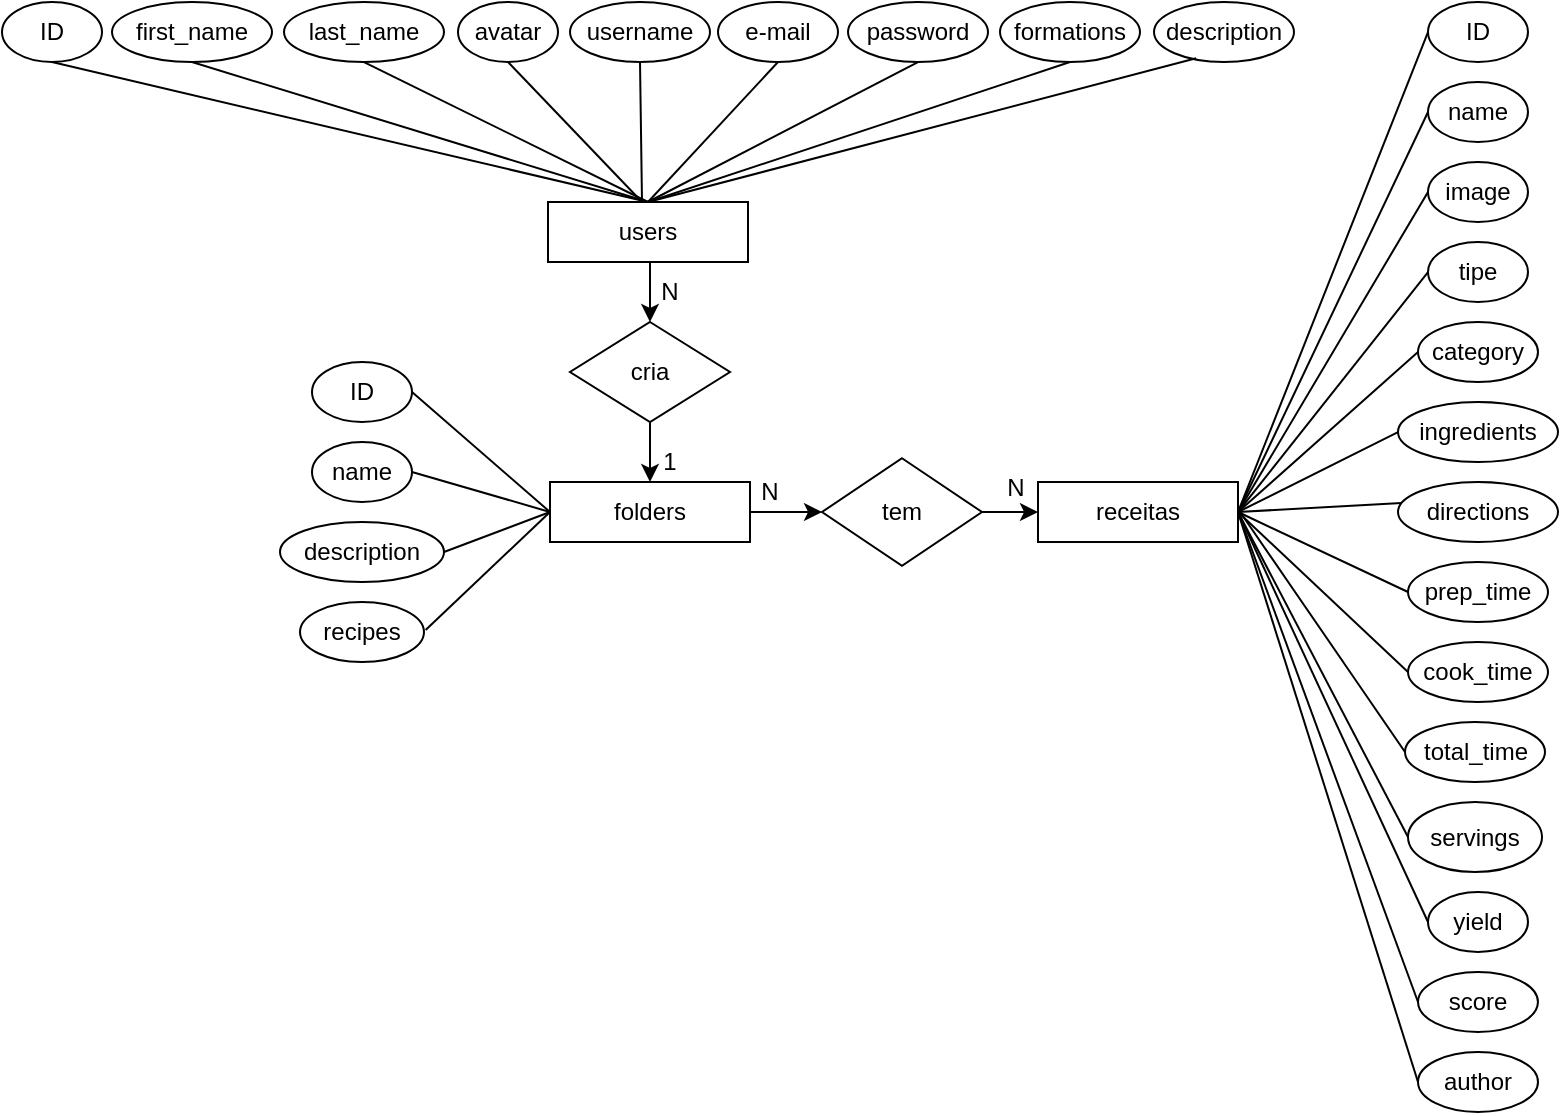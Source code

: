 <mxfile version="26.2.14">
  <diagram name="Página-1" id="oui6HEreBIWzsRnfgMn0">
    <mxGraphModel grid="1" page="1" gridSize="10" guides="1" tooltips="1" connect="1" arrows="1" fold="1" pageScale="1" pageWidth="827" pageHeight="1169" math="0" shadow="0">
      <root>
        <mxCell id="0" />
        <mxCell id="1" parent="0" />
        <mxCell id="NLt_7zbpXyPBar5l7_Vq-27" style="edgeStyle=orthogonalEdgeStyle;rounded=0;orthogonalLoop=1;jettySize=auto;html=1;exitX=0.5;exitY=1;exitDx=0;exitDy=0;entryX=0.5;entryY=0;entryDx=0;entryDy=0;" edge="1" parent="1" source="NLt_7zbpXyPBar5l7_Vq-1" target="NLt_7zbpXyPBar5l7_Vq-26">
          <mxGeometry relative="1" as="geometry" />
        </mxCell>
        <mxCell id="NLt_7zbpXyPBar5l7_Vq-1" value="users" style="rounded=0;whiteSpace=wrap;html=1;" vertex="1" parent="1">
          <mxGeometry x="283" y="130" width="100" height="30" as="geometry" />
        </mxCell>
        <mxCell id="NLt_7zbpXyPBar5l7_Vq-2" value="receitas" style="rounded=0;whiteSpace=wrap;html=1;" vertex="1" parent="1">
          <mxGeometry x="528" y="270.01" width="100" height="30" as="geometry" />
        </mxCell>
        <mxCell id="NLt_7zbpXyPBar5l7_Vq-28" style="edgeStyle=orthogonalEdgeStyle;rounded=0;orthogonalLoop=1;jettySize=auto;html=1;exitX=0.75;exitY=0;exitDx=0;exitDy=0;" edge="1" parent="1" source="NLt_7zbpXyPBar5l7_Vq-3">
          <mxGeometry relative="1" as="geometry">
            <mxPoint x="359.095" y="279.81" as="targetPoint" />
          </mxGeometry>
        </mxCell>
        <mxCell id="NLt_7zbpXyPBar5l7_Vq-36" value="" style="edgeStyle=orthogonalEdgeStyle;rounded=0;orthogonalLoop=1;jettySize=auto;html=1;" edge="1" parent="1" source="NLt_7zbpXyPBar5l7_Vq-3" target="NLt_7zbpXyPBar5l7_Vq-35">
          <mxGeometry relative="1" as="geometry" />
        </mxCell>
        <mxCell id="NLt_7zbpXyPBar5l7_Vq-3" value="folders" style="rounded=0;whiteSpace=wrap;html=1;" vertex="1" parent="1">
          <mxGeometry x="284" y="270" width="100" height="30" as="geometry" />
        </mxCell>
        <mxCell id="NLt_7zbpXyPBar5l7_Vq-6" value="ID" style="ellipse;whiteSpace=wrap;html=1;" vertex="1" parent="1">
          <mxGeometry x="10" y="30.02" width="50" height="30" as="geometry" />
        </mxCell>
        <mxCell id="NLt_7zbpXyPBar5l7_Vq-7" value="first_name" style="ellipse;whiteSpace=wrap;html=1;" vertex="1" parent="1">
          <mxGeometry x="65" y="30.02" width="80" height="30" as="geometry" />
        </mxCell>
        <mxCell id="NLt_7zbpXyPBar5l7_Vq-8" value="avatar" style="ellipse;whiteSpace=wrap;html=1;" vertex="1" parent="1">
          <mxGeometry x="238" y="30.02" width="50" height="30" as="geometry" />
        </mxCell>
        <mxCell id="NLt_7zbpXyPBar5l7_Vq-9" value="ingredients" style="ellipse;whiteSpace=wrap;html=1;" vertex="1" parent="1">
          <mxGeometry x="708" y="230.01" width="80" height="30" as="geometry" />
        </mxCell>
        <mxCell id="NLt_7zbpXyPBar5l7_Vq-10" value="directions" style="ellipse;whiteSpace=wrap;html=1;" vertex="1" parent="1">
          <mxGeometry x="708" y="270.01" width="80" height="30" as="geometry" />
        </mxCell>
        <mxCell id="NLt_7zbpXyPBar5l7_Vq-11" value="username" style="ellipse;whiteSpace=wrap;html=1;" vertex="1" parent="1">
          <mxGeometry x="294" y="30.01" width="70" height="30" as="geometry" />
        </mxCell>
        <mxCell id="NLt_7zbpXyPBar5l7_Vq-12" value="e-mail" style="ellipse;whiteSpace=wrap;html=1;" vertex="1" parent="1">
          <mxGeometry x="368" y="30.01" width="60" height="30" as="geometry" />
        </mxCell>
        <mxCell id="NLt_7zbpXyPBar5l7_Vq-13" value="password" style="ellipse;whiteSpace=wrap;html=1;" vertex="1" parent="1">
          <mxGeometry x="433" y="30.01" width="70" height="30" as="geometry" />
        </mxCell>
        <mxCell id="NLt_7zbpXyPBar5l7_Vq-15" value="formations" style="ellipse;whiteSpace=wrap;html=1;" vertex="1" parent="1">
          <mxGeometry x="509" y="30.02" width="70" height="30" as="geometry" />
        </mxCell>
        <mxCell id="NLt_7zbpXyPBar5l7_Vq-17" value="description" style="ellipse;whiteSpace=wrap;html=1;" vertex="1" parent="1">
          <mxGeometry x="586" y="30.02" width="70" height="30" as="geometry" />
        </mxCell>
        <mxCell id="NLt_7zbpXyPBar5l7_Vq-18" value="" style="endArrow=none;html=1;rounded=0;exitX=0.5;exitY=0;exitDx=0;exitDy=0;entryX=0.5;entryY=1;entryDx=0;entryDy=0;" edge="1" parent="1" source="NLt_7zbpXyPBar5l7_Vq-1" target="NLt_7zbpXyPBar5l7_Vq-6">
          <mxGeometry width="50" height="50" relative="1" as="geometry">
            <mxPoint x="30" y="150" as="sourcePoint" />
            <mxPoint x="80" y="100" as="targetPoint" />
          </mxGeometry>
        </mxCell>
        <mxCell id="NLt_7zbpXyPBar5l7_Vq-19" value="" style="endArrow=none;html=1;rounded=0;exitX=0.5;exitY=0;exitDx=0;exitDy=0;entryX=0.5;entryY=1;entryDx=0;entryDy=0;" edge="1" parent="1" source="NLt_7zbpXyPBar5l7_Vq-1" target="NLt_7zbpXyPBar5l7_Vq-75">
          <mxGeometry width="50" height="50" relative="1" as="geometry">
            <mxPoint x="368" y="130" as="sourcePoint" />
            <mxPoint x="143" y="60" as="targetPoint" />
          </mxGeometry>
        </mxCell>
        <mxCell id="NLt_7zbpXyPBar5l7_Vq-20" value="" style="endArrow=none;html=1;rounded=0;exitX=0.47;exitY=0;exitDx=0;exitDy=0;entryX=0.5;entryY=1;entryDx=0;entryDy=0;exitPerimeter=0;" edge="1" parent="1" source="NLt_7zbpXyPBar5l7_Vq-1" target="NLt_7zbpXyPBar5l7_Vq-8">
          <mxGeometry width="50" height="50" relative="1" as="geometry">
            <mxPoint x="368" y="130" as="sourcePoint" />
            <mxPoint x="203" y="60" as="targetPoint" />
          </mxGeometry>
        </mxCell>
        <mxCell id="NLt_7zbpXyPBar5l7_Vq-21" value="" style="endArrow=none;html=1;rounded=0;exitX=0.47;exitY=0;exitDx=0;exitDy=0;entryX=0.5;entryY=1;entryDx=0;entryDy=0;exitPerimeter=0;" edge="1" parent="1" source="NLt_7zbpXyPBar5l7_Vq-1" target="NLt_7zbpXyPBar5l7_Vq-11">
          <mxGeometry width="50" height="50" relative="1" as="geometry">
            <mxPoint x="378" y="130" as="sourcePoint" />
            <mxPoint x="273" y="60" as="targetPoint" />
          </mxGeometry>
        </mxCell>
        <mxCell id="NLt_7zbpXyPBar5l7_Vq-22" value="" style="endArrow=none;html=1;rounded=0;exitX=0.5;exitY=0;exitDx=0;exitDy=0;entryX=0.5;entryY=1;entryDx=0;entryDy=0;" edge="1" parent="1" source="NLt_7zbpXyPBar5l7_Vq-1" target="NLt_7zbpXyPBar5l7_Vq-12">
          <mxGeometry width="50" height="50" relative="1" as="geometry">
            <mxPoint x="391" y="130" as="sourcePoint" />
            <mxPoint x="334" y="60" as="targetPoint" />
          </mxGeometry>
        </mxCell>
        <mxCell id="NLt_7zbpXyPBar5l7_Vq-23" value="" style="endArrow=none;html=1;rounded=0;exitX=0.5;exitY=0;exitDx=0;exitDy=0;entryX=0.5;entryY=1;entryDx=0;entryDy=0;" edge="1" parent="1" source="NLt_7zbpXyPBar5l7_Vq-1" target="NLt_7zbpXyPBar5l7_Vq-13">
          <mxGeometry width="50" height="50" relative="1" as="geometry">
            <mxPoint x="412.5" y="130" as="sourcePoint" />
            <mxPoint x="413.5" y="60" as="targetPoint" />
          </mxGeometry>
        </mxCell>
        <mxCell id="NLt_7zbpXyPBar5l7_Vq-24" value="" style="endArrow=none;html=1;rounded=0;exitX=0.5;exitY=0;exitDx=0;exitDy=0;entryX=0.5;entryY=1;entryDx=0;entryDy=0;" edge="1" parent="1" source="NLt_7zbpXyPBar5l7_Vq-1" target="NLt_7zbpXyPBar5l7_Vq-15">
          <mxGeometry width="50" height="50" relative="1" as="geometry">
            <mxPoint x="400" y="130" as="sourcePoint" />
            <mxPoint x="480.5" y="60" as="targetPoint" />
          </mxGeometry>
        </mxCell>
        <mxCell id="NLt_7zbpXyPBar5l7_Vq-25" value="" style="endArrow=none;html=1;rounded=0;exitX=0.5;exitY=0;exitDx=0;exitDy=0;entryX=0.301;entryY=0.938;entryDx=0;entryDy=0;entryPerimeter=0;" edge="1" parent="1" source="NLt_7zbpXyPBar5l7_Vq-1" target="NLt_7zbpXyPBar5l7_Vq-17">
          <mxGeometry width="50" height="50" relative="1" as="geometry">
            <mxPoint x="431.75" y="130" as="sourcePoint" />
            <mxPoint x="554.25" y="60" as="targetPoint" />
          </mxGeometry>
        </mxCell>
        <mxCell id="NLt_7zbpXyPBar5l7_Vq-29" style="edgeStyle=orthogonalEdgeStyle;rounded=0;orthogonalLoop=1;jettySize=auto;html=1;exitX=0.5;exitY=1;exitDx=0;exitDy=0;" edge="1" parent="1" source="NLt_7zbpXyPBar5l7_Vq-26" target="NLt_7zbpXyPBar5l7_Vq-3">
          <mxGeometry relative="1" as="geometry" />
        </mxCell>
        <mxCell id="NLt_7zbpXyPBar5l7_Vq-26" value="cria" style="rhombus;whiteSpace=wrap;html=1;" vertex="1" parent="1">
          <mxGeometry x="294" y="190" width="80" height="50" as="geometry" />
        </mxCell>
        <mxCell id="NLt_7zbpXyPBar5l7_Vq-30" value="ID" style="ellipse;whiteSpace=wrap;html=1;" vertex="1" parent="1">
          <mxGeometry x="165" y="210.01" width="50" height="30" as="geometry" />
        </mxCell>
        <mxCell id="NLt_7zbpXyPBar5l7_Vq-31" value="name" style="ellipse;whiteSpace=wrap;html=1;" vertex="1" parent="1">
          <mxGeometry x="165" y="250.01" width="50" height="30" as="geometry" />
        </mxCell>
        <mxCell id="NLt_7zbpXyPBar5l7_Vq-32" value="recipes" style="ellipse;whiteSpace=wrap;html=1;" vertex="1" parent="1">
          <mxGeometry x="159" y="330.01" width="62" height="30" as="geometry" />
        </mxCell>
        <mxCell id="NLt_7zbpXyPBar5l7_Vq-34" value="description" style="ellipse;whiteSpace=wrap;html=1;" vertex="1" parent="1">
          <mxGeometry x="149" y="290.01" width="82" height="30" as="geometry" />
        </mxCell>
        <mxCell id="NLt_7zbpXyPBar5l7_Vq-37" style="edgeStyle=orthogonalEdgeStyle;rounded=0;orthogonalLoop=1;jettySize=auto;html=1;exitX=1;exitY=0.5;exitDx=0;exitDy=0;entryX=0;entryY=0.5;entryDx=0;entryDy=0;" edge="1" parent="1" source="NLt_7zbpXyPBar5l7_Vq-35" target="NLt_7zbpXyPBar5l7_Vq-2">
          <mxGeometry relative="1" as="geometry">
            <mxPoint x="538" y="284.931" as="targetPoint" />
          </mxGeometry>
        </mxCell>
        <mxCell id="NLt_7zbpXyPBar5l7_Vq-35" value="tem" style="rhombus;whiteSpace=wrap;html=1;rounded=0;" vertex="1" parent="1">
          <mxGeometry x="420" y="258.13" width="80" height="53.75" as="geometry" />
        </mxCell>
        <mxCell id="NLt_7zbpXyPBar5l7_Vq-38" value="" style="endArrow=none;html=1;rounded=0;exitX=1;exitY=0.5;exitDx=0;exitDy=0;entryX=0;entryY=0.5;entryDx=0;entryDy=0;" edge="1" parent="1" source="NLt_7zbpXyPBar5l7_Vq-34" target="NLt_7zbpXyPBar5l7_Vq-3">
          <mxGeometry width="50" height="50" relative="1" as="geometry">
            <mxPoint x="258" y="285" as="sourcePoint" />
            <mxPoint x="284" y="284.72" as="targetPoint" />
          </mxGeometry>
        </mxCell>
        <mxCell id="NLt_7zbpXyPBar5l7_Vq-39" value="" style="endArrow=none;html=1;rounded=0;exitX=1;exitY=0.5;exitDx=0;exitDy=0;entryX=0;entryY=0.5;entryDx=0;entryDy=0;" edge="1" parent="1" source="NLt_7zbpXyPBar5l7_Vq-31" target="NLt_7zbpXyPBar5l7_Vq-3">
          <mxGeometry width="50" height="50" relative="1" as="geometry">
            <mxPoint x="260" y="269.85" as="sourcePoint" />
            <mxPoint x="284" y="269.85" as="targetPoint" />
          </mxGeometry>
        </mxCell>
        <mxCell id="NLt_7zbpXyPBar5l7_Vq-40" value="" style="endArrow=none;html=1;rounded=0;exitX=1.013;exitY=0.465;exitDx=0;exitDy=0;entryX=0;entryY=0.5;entryDx=0;entryDy=0;exitPerimeter=0;" edge="1" parent="1" source="NLt_7zbpXyPBar5l7_Vq-32" target="NLt_7zbpXyPBar5l7_Vq-3">
          <mxGeometry width="50" height="50" relative="1" as="geometry">
            <mxPoint x="250" y="300" as="sourcePoint" />
            <mxPoint x="290" y="340" as="targetPoint" />
          </mxGeometry>
        </mxCell>
        <mxCell id="NLt_7zbpXyPBar5l7_Vq-43" value="" style="endArrow=none;html=1;rounded=0;exitX=1;exitY=0.5;exitDx=0;exitDy=0;entryX=0;entryY=0.5;entryDx=0;entryDy=0;" edge="1" parent="1" source="NLt_7zbpXyPBar5l7_Vq-30" target="NLt_7zbpXyPBar5l7_Vq-3">
          <mxGeometry width="50" height="50" relative="1" as="geometry">
            <mxPoint x="250" y="230" as="sourcePoint" />
            <mxPoint x="290" y="270" as="targetPoint" />
          </mxGeometry>
        </mxCell>
        <mxCell id="NLt_7zbpXyPBar5l7_Vq-45" value="ID" style="ellipse;whiteSpace=wrap;html=1;" vertex="1" parent="1">
          <mxGeometry x="723" y="30.01" width="50" height="30" as="geometry" />
        </mxCell>
        <mxCell id="NLt_7zbpXyPBar5l7_Vq-46" value="name" style="ellipse;whiteSpace=wrap;html=1;" vertex="1" parent="1">
          <mxGeometry x="723" y="70.01" width="50" height="30" as="geometry" />
        </mxCell>
        <mxCell id="NLt_7zbpXyPBar5l7_Vq-47" value="image" style="ellipse;whiteSpace=wrap;html=1;" vertex="1" parent="1">
          <mxGeometry x="723" y="110.01" width="50" height="30" as="geometry" />
        </mxCell>
        <mxCell id="NLt_7zbpXyPBar5l7_Vq-48" value="category" style="ellipse;whiteSpace=wrap;html=1;" vertex="1" parent="1">
          <mxGeometry x="718" y="190.01" width="60" height="30" as="geometry" />
        </mxCell>
        <mxCell id="NLt_7zbpXyPBar5l7_Vq-49" value="tipe" style="ellipse;whiteSpace=wrap;html=1;" vertex="1" parent="1">
          <mxGeometry x="723" y="150.01" width="50" height="30" as="geometry" />
        </mxCell>
        <mxCell id="NLt_7zbpXyPBar5l7_Vq-50" value="prep_time" style="ellipse;whiteSpace=wrap;html=1;" vertex="1" parent="1">
          <mxGeometry x="713" y="310.01" width="70" height="30" as="geometry" />
        </mxCell>
        <mxCell id="NLt_7zbpXyPBar5l7_Vq-51" value="yield" style="ellipse;whiteSpace=wrap;html=1;" vertex="1" parent="1">
          <mxGeometry x="723" y="475" width="50" height="30" as="geometry" />
        </mxCell>
        <mxCell id="NLt_7zbpXyPBar5l7_Vq-52" value="cook_time" style="ellipse;whiteSpace=wrap;html=1;" vertex="1" parent="1">
          <mxGeometry x="713" y="350.01" width="70" height="30" as="geometry" />
        </mxCell>
        <mxCell id="NLt_7zbpXyPBar5l7_Vq-55" value="servings" style="ellipse;whiteSpace=wrap;html=1;" vertex="1" parent="1">
          <mxGeometry x="713" y="430" width="67" height="35" as="geometry" />
        </mxCell>
        <mxCell id="NLt_7zbpXyPBar5l7_Vq-56" value="score" style="ellipse;whiteSpace=wrap;html=1;" vertex="1" parent="1">
          <mxGeometry x="718" y="515" width="59.98" height="29.99" as="geometry" />
        </mxCell>
        <mxCell id="NLt_7zbpXyPBar5l7_Vq-57" value="author" style="ellipse;whiteSpace=wrap;html=1;" vertex="1" parent="1">
          <mxGeometry x="718" y="554.99" width="60" height="30" as="geometry" />
        </mxCell>
        <mxCell id="NLt_7zbpXyPBar5l7_Vq-58" value="" style="endArrow=none;html=1;rounded=0;exitX=1;exitY=0.5;exitDx=0;exitDy=0;entryX=0;entryY=0.5;entryDx=0;entryDy=0;" edge="1" parent="1" source="NLt_7zbpXyPBar5l7_Vq-2" target="NLt_7zbpXyPBar5l7_Vq-45">
          <mxGeometry width="50" height="50" relative="1" as="geometry">
            <mxPoint x="632" y="265.01" as="sourcePoint" />
            <mxPoint x="678" y="185" as="targetPoint" />
          </mxGeometry>
        </mxCell>
        <mxCell id="NLt_7zbpXyPBar5l7_Vq-59" value="" style="endArrow=none;html=1;rounded=0;exitX=1;exitY=0.5;exitDx=0;exitDy=0;entryX=0;entryY=0.5;entryDx=0;entryDy=0;" edge="1" parent="1" source="NLt_7zbpXyPBar5l7_Vq-2" target="NLt_7zbpXyPBar5l7_Vq-46">
          <mxGeometry width="50" height="50" relative="1" as="geometry">
            <mxPoint x="638" y="295" as="sourcePoint" />
            <mxPoint x="703" y="75" as="targetPoint" />
          </mxGeometry>
        </mxCell>
        <mxCell id="NLt_7zbpXyPBar5l7_Vq-60" value="" style="endArrow=none;html=1;rounded=0;exitX=1;exitY=0.5;exitDx=0;exitDy=0;entryX=0;entryY=0.5;entryDx=0;entryDy=0;" edge="1" parent="1" source="NLt_7zbpXyPBar5l7_Vq-2" target="NLt_7zbpXyPBar5l7_Vq-47">
          <mxGeometry width="50" height="50" relative="1" as="geometry">
            <mxPoint x="638" y="295" as="sourcePoint" />
            <mxPoint x="703" y="115" as="targetPoint" />
          </mxGeometry>
        </mxCell>
        <mxCell id="NLt_7zbpXyPBar5l7_Vq-61" value="" style="endArrow=none;html=1;rounded=0;exitX=1;exitY=0.5;exitDx=0;exitDy=0;entryX=0;entryY=0.5;entryDx=0;entryDy=0;" edge="1" parent="1" source="NLt_7zbpXyPBar5l7_Vq-2" target="NLt_7zbpXyPBar5l7_Vq-49">
          <mxGeometry width="50" height="50" relative="1" as="geometry">
            <mxPoint x="638" y="295" as="sourcePoint" />
            <mxPoint x="703" y="155" as="targetPoint" />
          </mxGeometry>
        </mxCell>
        <mxCell id="NLt_7zbpXyPBar5l7_Vq-62" value="" style="endArrow=none;html=1;rounded=0;exitX=1;exitY=0.5;exitDx=0;exitDy=0;entryX=0;entryY=0.5;entryDx=0;entryDy=0;" edge="1" parent="1" source="NLt_7zbpXyPBar5l7_Vq-2" target="NLt_7zbpXyPBar5l7_Vq-48">
          <mxGeometry width="50" height="50" relative="1" as="geometry">
            <mxPoint x="598" y="400" as="sourcePoint" />
            <mxPoint x="663" y="300" as="targetPoint" />
          </mxGeometry>
        </mxCell>
        <mxCell id="NLt_7zbpXyPBar5l7_Vq-63" value="" style="endArrow=none;html=1;rounded=0;exitX=1;exitY=0.5;exitDx=0;exitDy=0;entryX=0;entryY=0.5;entryDx=0;entryDy=0;" edge="1" parent="1" source="NLt_7zbpXyPBar5l7_Vq-2" target="NLt_7zbpXyPBar5l7_Vq-9">
          <mxGeometry width="50" height="50" relative="1" as="geometry">
            <mxPoint x="638" y="295" as="sourcePoint" />
            <mxPoint x="698" y="235" as="targetPoint" />
          </mxGeometry>
        </mxCell>
        <mxCell id="NLt_7zbpXyPBar5l7_Vq-64" value="" style="endArrow=none;html=1;rounded=0;exitX=1;exitY=0.5;exitDx=0;exitDy=0;entryX=0.023;entryY=0.348;entryDx=0;entryDy=0;entryPerimeter=0;" edge="1" parent="1" source="NLt_7zbpXyPBar5l7_Vq-2" target="NLt_7zbpXyPBar5l7_Vq-10">
          <mxGeometry width="50" height="50" relative="1" as="geometry">
            <mxPoint x="638" y="295" as="sourcePoint" />
            <mxPoint x="688" y="275" as="targetPoint" />
          </mxGeometry>
        </mxCell>
        <mxCell id="NLt_7zbpXyPBar5l7_Vq-65" value="" style="endArrow=none;html=1;rounded=0;exitX=1;exitY=0.5;exitDx=0;exitDy=0;entryX=0;entryY=0.5;entryDx=0;entryDy=0;" edge="1" parent="1" source="NLt_7zbpXyPBar5l7_Vq-2" target="NLt_7zbpXyPBar5l7_Vq-50">
          <mxGeometry width="50" height="50" relative="1" as="geometry">
            <mxPoint x="638" y="295" as="sourcePoint" />
            <mxPoint x="690" y="310" as="targetPoint" />
          </mxGeometry>
        </mxCell>
        <mxCell id="NLt_7zbpXyPBar5l7_Vq-66" value="" style="endArrow=none;html=1;rounded=0;exitX=1;exitY=0.5;exitDx=0;exitDy=0;entryX=0;entryY=0.5;entryDx=0;entryDy=0;" edge="1" parent="1" source="NLt_7zbpXyPBar5l7_Vq-2" target="NLt_7zbpXyPBar5l7_Vq-52">
          <mxGeometry width="50" height="50" relative="1" as="geometry">
            <mxPoint x="628" y="320.01" as="sourcePoint" />
            <mxPoint x="683" y="380.01" as="targetPoint" />
          </mxGeometry>
        </mxCell>
        <mxCell id="NLt_7zbpXyPBar5l7_Vq-67" value="" style="endArrow=none;html=1;rounded=0;exitX=1;exitY=0.5;exitDx=0;exitDy=0;entryX=0;entryY=0.5;entryDx=0;entryDy=0;" edge="1" parent="1" source="NLt_7zbpXyPBar5l7_Vq-2" target="NLt_7zbpXyPBar5l7_Vq-55">
          <mxGeometry width="50" height="50" relative="1" as="geometry">
            <mxPoint x="608" y="300.01" as="sourcePoint" />
            <mxPoint x="663" y="400.01" as="targetPoint" />
          </mxGeometry>
        </mxCell>
        <mxCell id="NLt_7zbpXyPBar5l7_Vq-68" value="" style="endArrow=none;html=1;rounded=0;exitX=1;exitY=0.5;exitDx=0;exitDy=0;entryX=0;entryY=0.5;entryDx=0;entryDy=0;" edge="1" parent="1" source="NLt_7zbpXyPBar5l7_Vq-2" target="NLt_7zbpXyPBar5l7_Vq-51">
          <mxGeometry width="50" height="50" relative="1" as="geometry">
            <mxPoint x="608" y="295.01" as="sourcePoint" />
            <mxPoint x="663" y="435.01" as="targetPoint" />
          </mxGeometry>
        </mxCell>
        <mxCell id="NLt_7zbpXyPBar5l7_Vq-69" value="" style="endArrow=none;html=1;rounded=0;exitX=1;exitY=0.5;exitDx=0;exitDy=0;entryX=0;entryY=0.5;entryDx=0;entryDy=0;" edge="1" parent="1" source="NLt_7zbpXyPBar5l7_Vq-2" target="NLt_7zbpXyPBar5l7_Vq-56">
          <mxGeometry width="50" height="50" relative="1" as="geometry">
            <mxPoint x="598" y="300.01" as="sourcePoint" />
            <mxPoint x="663" y="480.01" as="targetPoint" />
          </mxGeometry>
        </mxCell>
        <mxCell id="NLt_7zbpXyPBar5l7_Vq-70" value="" style="endArrow=none;html=1;rounded=0;exitX=1;exitY=0.5;exitDx=0;exitDy=0;entryX=0;entryY=0.5;entryDx=0;entryDy=0;" edge="1" parent="1" source="NLt_7zbpXyPBar5l7_Vq-2" target="NLt_7zbpXyPBar5l7_Vq-57">
          <mxGeometry width="50" height="50" relative="1" as="geometry">
            <mxPoint x="588" y="300.01" as="sourcePoint" />
            <mxPoint x="648" y="520.01" as="targetPoint" />
          </mxGeometry>
        </mxCell>
        <mxCell id="NLt_7zbpXyPBar5l7_Vq-71" value="N" style="text;html=1;align=center;verticalAlign=middle;whiteSpace=wrap;rounded=0;" vertex="1" parent="1">
          <mxGeometry x="314" y="160" width="60" height="30" as="geometry" />
        </mxCell>
        <mxCell id="NLt_7zbpXyPBar5l7_Vq-72" value="1" style="text;html=1;align=center;verticalAlign=middle;whiteSpace=wrap;rounded=0;" vertex="1" parent="1">
          <mxGeometry x="332" y="250.01" width="24" height="19.99" as="geometry" />
        </mxCell>
        <mxCell id="NLt_7zbpXyPBar5l7_Vq-73" value="N" style="text;html=1;align=center;verticalAlign=middle;whiteSpace=wrap;rounded=0;" vertex="1" parent="1">
          <mxGeometry x="364" y="260.01" width="60" height="30" as="geometry" />
        </mxCell>
        <mxCell id="NLt_7zbpXyPBar5l7_Vq-74" value="N" style="text;html=1;align=center;verticalAlign=middle;whiteSpace=wrap;rounded=0;" vertex="1" parent="1">
          <mxGeometry x="487" y="258.13" width="60" height="30" as="geometry" />
        </mxCell>
        <mxCell id="NLt_7zbpXyPBar5l7_Vq-75" value="last_name" style="ellipse;whiteSpace=wrap;html=1;" vertex="1" parent="1">
          <mxGeometry x="151" y="30.02" width="80" height="30" as="geometry" />
        </mxCell>
        <mxCell id="NLt_7zbpXyPBar5l7_Vq-76" value="" style="endArrow=none;html=1;rounded=0;exitX=0.5;exitY=0;exitDx=0;exitDy=0;entryX=0.5;entryY=1;entryDx=0;entryDy=0;" edge="1" parent="1" source="NLt_7zbpXyPBar5l7_Vq-1" target="NLt_7zbpXyPBar5l7_Vq-7">
          <mxGeometry width="50" height="50" relative="1" as="geometry">
            <mxPoint x="343" y="140" as="sourcePoint" />
            <mxPoint x="63" y="70" as="targetPoint" />
          </mxGeometry>
        </mxCell>
        <mxCell id="NLt_7zbpXyPBar5l7_Vq-77" value="total_time" style="ellipse;whiteSpace=wrap;html=1;" vertex="1" parent="1">
          <mxGeometry x="711.5" y="390" width="70" height="30" as="geometry" />
        </mxCell>
        <mxCell id="NLt_7zbpXyPBar5l7_Vq-78" value="" style="endArrow=none;html=1;rounded=0;exitX=1;exitY=0.5;exitDx=0;exitDy=0;entryX=0;entryY=0.5;entryDx=0;entryDy=0;" edge="1" parent="1" target="NLt_7zbpXyPBar5l7_Vq-77">
          <mxGeometry width="50" height="50" relative="1" as="geometry">
            <mxPoint x="628" y="283.51" as="sourcePoint" />
            <mxPoint x="713" y="446.51" as="targetPoint" />
          </mxGeometry>
        </mxCell>
      </root>
    </mxGraphModel>
  </diagram>
</mxfile>
